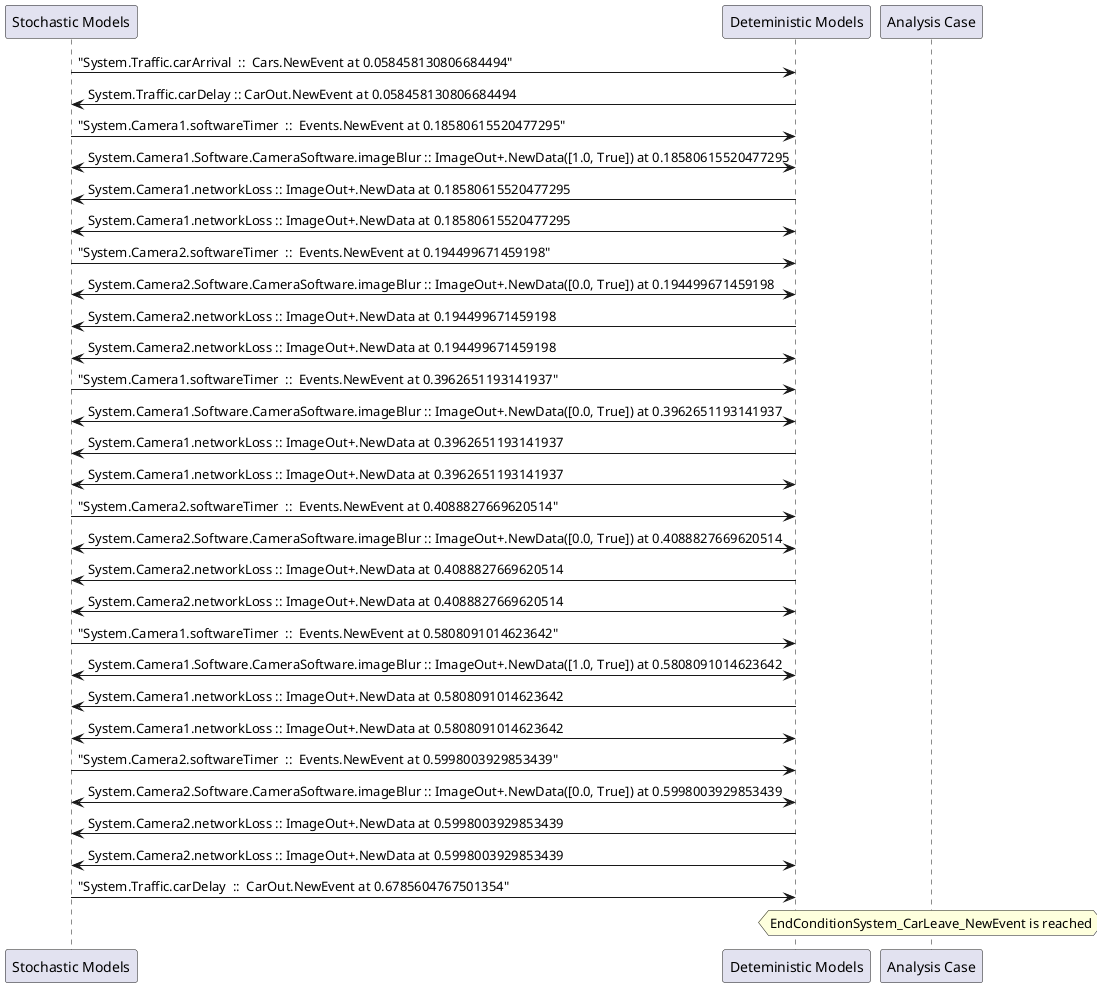 
	@startuml
	participant "Stochastic Models" as stochmodel
	participant "Deteministic Models" as detmodel
	participant "Analysis Case" as analysis
	{22164_stop} stochmodel -> detmodel : "System.Traffic.carArrival  ::  Cars.NewEvent at 0.058458130806684494"
{22169_start} detmodel -> stochmodel : System.Traffic.carDelay :: CarOut.NewEvent at 0.058458130806684494
{22133_stop} stochmodel -> detmodel : "System.Camera1.softwareTimer  ::  Events.NewEvent at 0.18580615520477295"
detmodel <-> stochmodel : System.Camera1.Software.CameraSoftware.imageBlur :: ImageOut+.NewData([1.0, True]) at 0.18580615520477295
detmodel -> stochmodel : System.Camera1.networkLoss :: ImageOut+.NewData at 0.18580615520477295
detmodel <-> stochmodel : System.Camera1.networkLoss :: ImageOut+.NewData at 0.18580615520477295
{22148_stop} stochmodel -> detmodel : "System.Camera2.softwareTimer  ::  Events.NewEvent at 0.194499671459198"
detmodel <-> stochmodel : System.Camera2.Software.CameraSoftware.imageBlur :: ImageOut+.NewData([0.0, True]) at 0.194499671459198
detmodel -> stochmodel : System.Camera2.networkLoss :: ImageOut+.NewData at 0.194499671459198
detmodel <-> stochmodel : System.Camera2.networkLoss :: ImageOut+.NewData at 0.194499671459198
{22134_stop} stochmodel -> detmodel : "System.Camera1.softwareTimer  ::  Events.NewEvent at 0.3962651193141937"
detmodel <-> stochmodel : System.Camera1.Software.CameraSoftware.imageBlur :: ImageOut+.NewData([0.0, True]) at 0.3962651193141937
detmodel -> stochmodel : System.Camera1.networkLoss :: ImageOut+.NewData at 0.3962651193141937
detmodel <-> stochmodel : System.Camera1.networkLoss :: ImageOut+.NewData at 0.3962651193141937
{22149_stop} stochmodel -> detmodel : "System.Camera2.softwareTimer  ::  Events.NewEvent at 0.4088827669620514"
detmodel <-> stochmodel : System.Camera2.Software.CameraSoftware.imageBlur :: ImageOut+.NewData([0.0, True]) at 0.4088827669620514
detmodel -> stochmodel : System.Camera2.networkLoss :: ImageOut+.NewData at 0.4088827669620514
detmodel <-> stochmodel : System.Camera2.networkLoss :: ImageOut+.NewData at 0.4088827669620514
{22135_stop} stochmodel -> detmodel : "System.Camera1.softwareTimer  ::  Events.NewEvent at 0.5808091014623642"
detmodel <-> stochmodel : System.Camera1.Software.CameraSoftware.imageBlur :: ImageOut+.NewData([1.0, True]) at 0.5808091014623642
detmodel -> stochmodel : System.Camera1.networkLoss :: ImageOut+.NewData at 0.5808091014623642
detmodel <-> stochmodel : System.Camera1.networkLoss :: ImageOut+.NewData at 0.5808091014623642
{22150_stop} stochmodel -> detmodel : "System.Camera2.softwareTimer  ::  Events.NewEvent at 0.5998003929853439"
detmodel <-> stochmodel : System.Camera2.Software.CameraSoftware.imageBlur :: ImageOut+.NewData([0.0, True]) at 0.5998003929853439
detmodel -> stochmodel : System.Camera2.networkLoss :: ImageOut+.NewData at 0.5998003929853439
detmodel <-> stochmodel : System.Camera2.networkLoss :: ImageOut+.NewData at 0.5998003929853439
{22169_stop} stochmodel -> detmodel : "System.Traffic.carDelay  ::  CarOut.NewEvent at 0.6785604767501354"
{22169_start} <-> {22169_stop} : delay
hnote over analysis 
EndConditionSystem_CarLeave_NewEvent is reached
endnote
@enduml